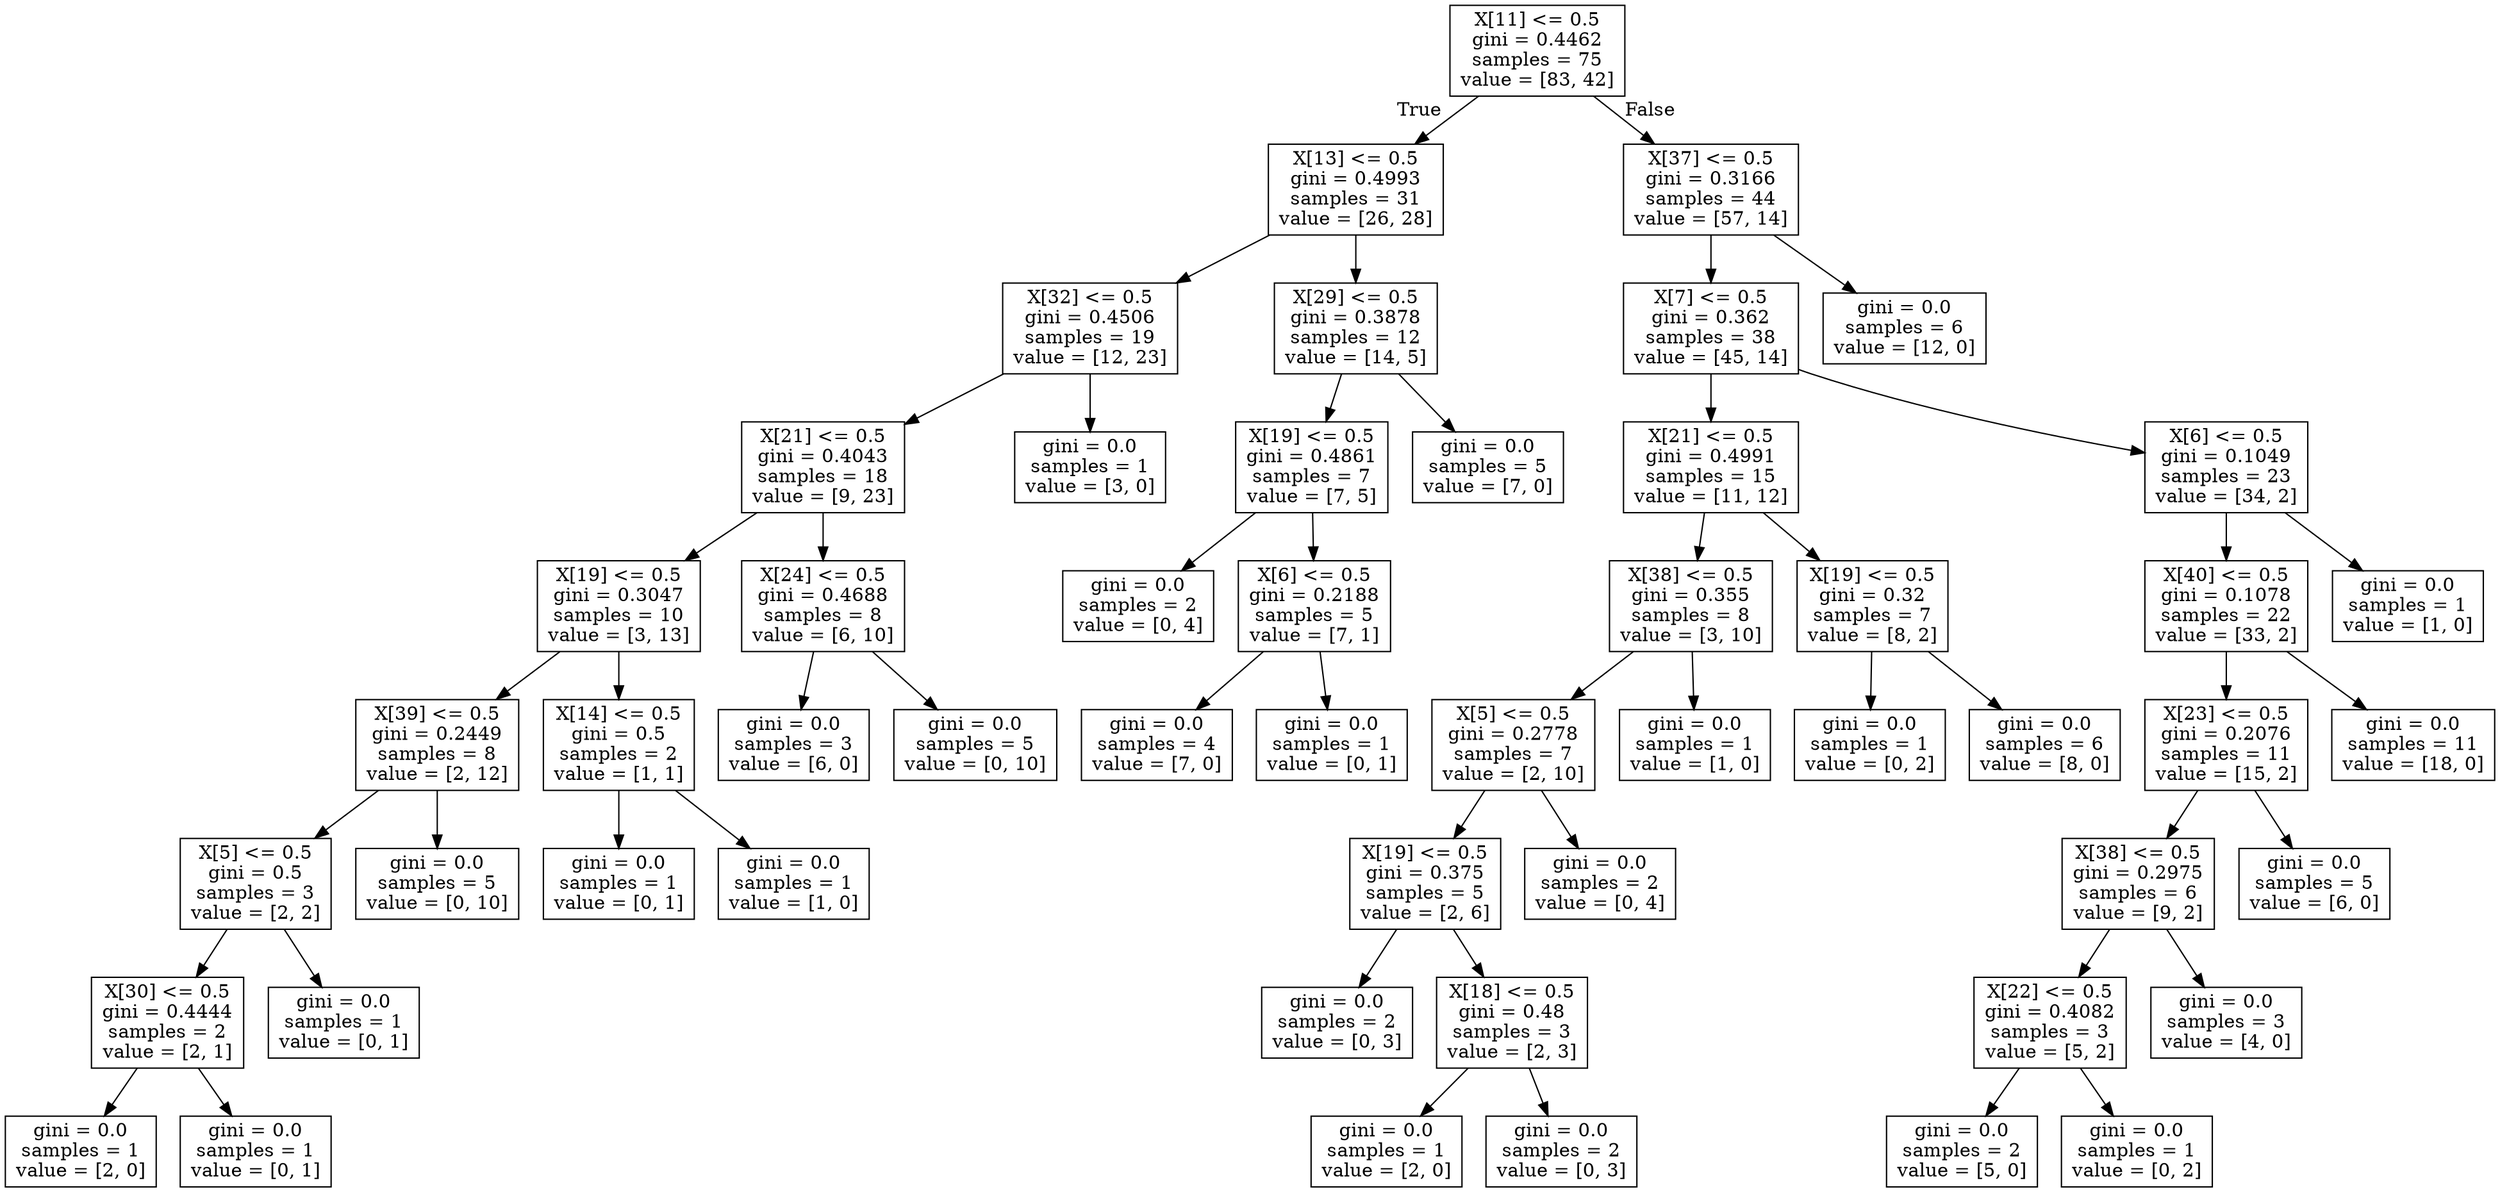 digraph Tree {
node [shape=box] ;
0 [label="X[11] <= 0.5\ngini = 0.4462\nsamples = 75\nvalue = [83, 42]"] ;
1 [label="X[13] <= 0.5\ngini = 0.4993\nsamples = 31\nvalue = [26, 28]"] ;
0 -> 1 [labeldistance=2.5, labelangle=45, headlabel="True"] ;
2 [label="X[32] <= 0.5\ngini = 0.4506\nsamples = 19\nvalue = [12, 23]"] ;
1 -> 2 ;
3 [label="X[21] <= 0.5\ngini = 0.4043\nsamples = 18\nvalue = [9, 23]"] ;
2 -> 3 ;
4 [label="X[19] <= 0.5\ngini = 0.3047\nsamples = 10\nvalue = [3, 13]"] ;
3 -> 4 ;
5 [label="X[39] <= 0.5\ngini = 0.2449\nsamples = 8\nvalue = [2, 12]"] ;
4 -> 5 ;
6 [label="X[5] <= 0.5\ngini = 0.5\nsamples = 3\nvalue = [2, 2]"] ;
5 -> 6 ;
7 [label="X[30] <= 0.5\ngini = 0.4444\nsamples = 2\nvalue = [2, 1]"] ;
6 -> 7 ;
8 [label="gini = 0.0\nsamples = 1\nvalue = [2, 0]"] ;
7 -> 8 ;
9 [label="gini = 0.0\nsamples = 1\nvalue = [0, 1]"] ;
7 -> 9 ;
10 [label="gini = 0.0\nsamples = 1\nvalue = [0, 1]"] ;
6 -> 10 ;
11 [label="gini = 0.0\nsamples = 5\nvalue = [0, 10]"] ;
5 -> 11 ;
12 [label="X[14] <= 0.5\ngini = 0.5\nsamples = 2\nvalue = [1, 1]"] ;
4 -> 12 ;
13 [label="gini = 0.0\nsamples = 1\nvalue = [0, 1]"] ;
12 -> 13 ;
14 [label="gini = 0.0\nsamples = 1\nvalue = [1, 0]"] ;
12 -> 14 ;
15 [label="X[24] <= 0.5\ngini = 0.4688\nsamples = 8\nvalue = [6, 10]"] ;
3 -> 15 ;
16 [label="gini = 0.0\nsamples = 3\nvalue = [6, 0]"] ;
15 -> 16 ;
17 [label="gini = 0.0\nsamples = 5\nvalue = [0, 10]"] ;
15 -> 17 ;
18 [label="gini = 0.0\nsamples = 1\nvalue = [3, 0]"] ;
2 -> 18 ;
19 [label="X[29] <= 0.5\ngini = 0.3878\nsamples = 12\nvalue = [14, 5]"] ;
1 -> 19 ;
20 [label="X[19] <= 0.5\ngini = 0.4861\nsamples = 7\nvalue = [7, 5]"] ;
19 -> 20 ;
21 [label="gini = 0.0\nsamples = 2\nvalue = [0, 4]"] ;
20 -> 21 ;
22 [label="X[6] <= 0.5\ngini = 0.2188\nsamples = 5\nvalue = [7, 1]"] ;
20 -> 22 ;
23 [label="gini = 0.0\nsamples = 4\nvalue = [7, 0]"] ;
22 -> 23 ;
24 [label="gini = 0.0\nsamples = 1\nvalue = [0, 1]"] ;
22 -> 24 ;
25 [label="gini = 0.0\nsamples = 5\nvalue = [7, 0]"] ;
19 -> 25 ;
26 [label="X[37] <= 0.5\ngini = 0.3166\nsamples = 44\nvalue = [57, 14]"] ;
0 -> 26 [labeldistance=2.5, labelangle=-45, headlabel="False"] ;
27 [label="X[7] <= 0.5\ngini = 0.362\nsamples = 38\nvalue = [45, 14]"] ;
26 -> 27 ;
28 [label="X[21] <= 0.5\ngini = 0.4991\nsamples = 15\nvalue = [11, 12]"] ;
27 -> 28 ;
29 [label="X[38] <= 0.5\ngini = 0.355\nsamples = 8\nvalue = [3, 10]"] ;
28 -> 29 ;
30 [label="X[5] <= 0.5\ngini = 0.2778\nsamples = 7\nvalue = [2, 10]"] ;
29 -> 30 ;
31 [label="X[19] <= 0.5\ngini = 0.375\nsamples = 5\nvalue = [2, 6]"] ;
30 -> 31 ;
32 [label="gini = 0.0\nsamples = 2\nvalue = [0, 3]"] ;
31 -> 32 ;
33 [label="X[18] <= 0.5\ngini = 0.48\nsamples = 3\nvalue = [2, 3]"] ;
31 -> 33 ;
34 [label="gini = 0.0\nsamples = 1\nvalue = [2, 0]"] ;
33 -> 34 ;
35 [label="gini = 0.0\nsamples = 2\nvalue = [0, 3]"] ;
33 -> 35 ;
36 [label="gini = 0.0\nsamples = 2\nvalue = [0, 4]"] ;
30 -> 36 ;
37 [label="gini = 0.0\nsamples = 1\nvalue = [1, 0]"] ;
29 -> 37 ;
38 [label="X[19] <= 0.5\ngini = 0.32\nsamples = 7\nvalue = [8, 2]"] ;
28 -> 38 ;
39 [label="gini = 0.0\nsamples = 1\nvalue = [0, 2]"] ;
38 -> 39 ;
40 [label="gini = 0.0\nsamples = 6\nvalue = [8, 0]"] ;
38 -> 40 ;
41 [label="X[6] <= 0.5\ngini = 0.1049\nsamples = 23\nvalue = [34, 2]"] ;
27 -> 41 ;
42 [label="X[40] <= 0.5\ngini = 0.1078\nsamples = 22\nvalue = [33, 2]"] ;
41 -> 42 ;
43 [label="X[23] <= 0.5\ngini = 0.2076\nsamples = 11\nvalue = [15, 2]"] ;
42 -> 43 ;
44 [label="X[38] <= 0.5\ngini = 0.2975\nsamples = 6\nvalue = [9, 2]"] ;
43 -> 44 ;
45 [label="X[22] <= 0.5\ngini = 0.4082\nsamples = 3\nvalue = [5, 2]"] ;
44 -> 45 ;
46 [label="gini = 0.0\nsamples = 2\nvalue = [5, 0]"] ;
45 -> 46 ;
47 [label="gini = 0.0\nsamples = 1\nvalue = [0, 2]"] ;
45 -> 47 ;
48 [label="gini = 0.0\nsamples = 3\nvalue = [4, 0]"] ;
44 -> 48 ;
49 [label="gini = 0.0\nsamples = 5\nvalue = [6, 0]"] ;
43 -> 49 ;
50 [label="gini = 0.0\nsamples = 11\nvalue = [18, 0]"] ;
42 -> 50 ;
51 [label="gini = 0.0\nsamples = 1\nvalue = [1, 0]"] ;
41 -> 51 ;
52 [label="gini = 0.0\nsamples = 6\nvalue = [12, 0]"] ;
26 -> 52 ;
}